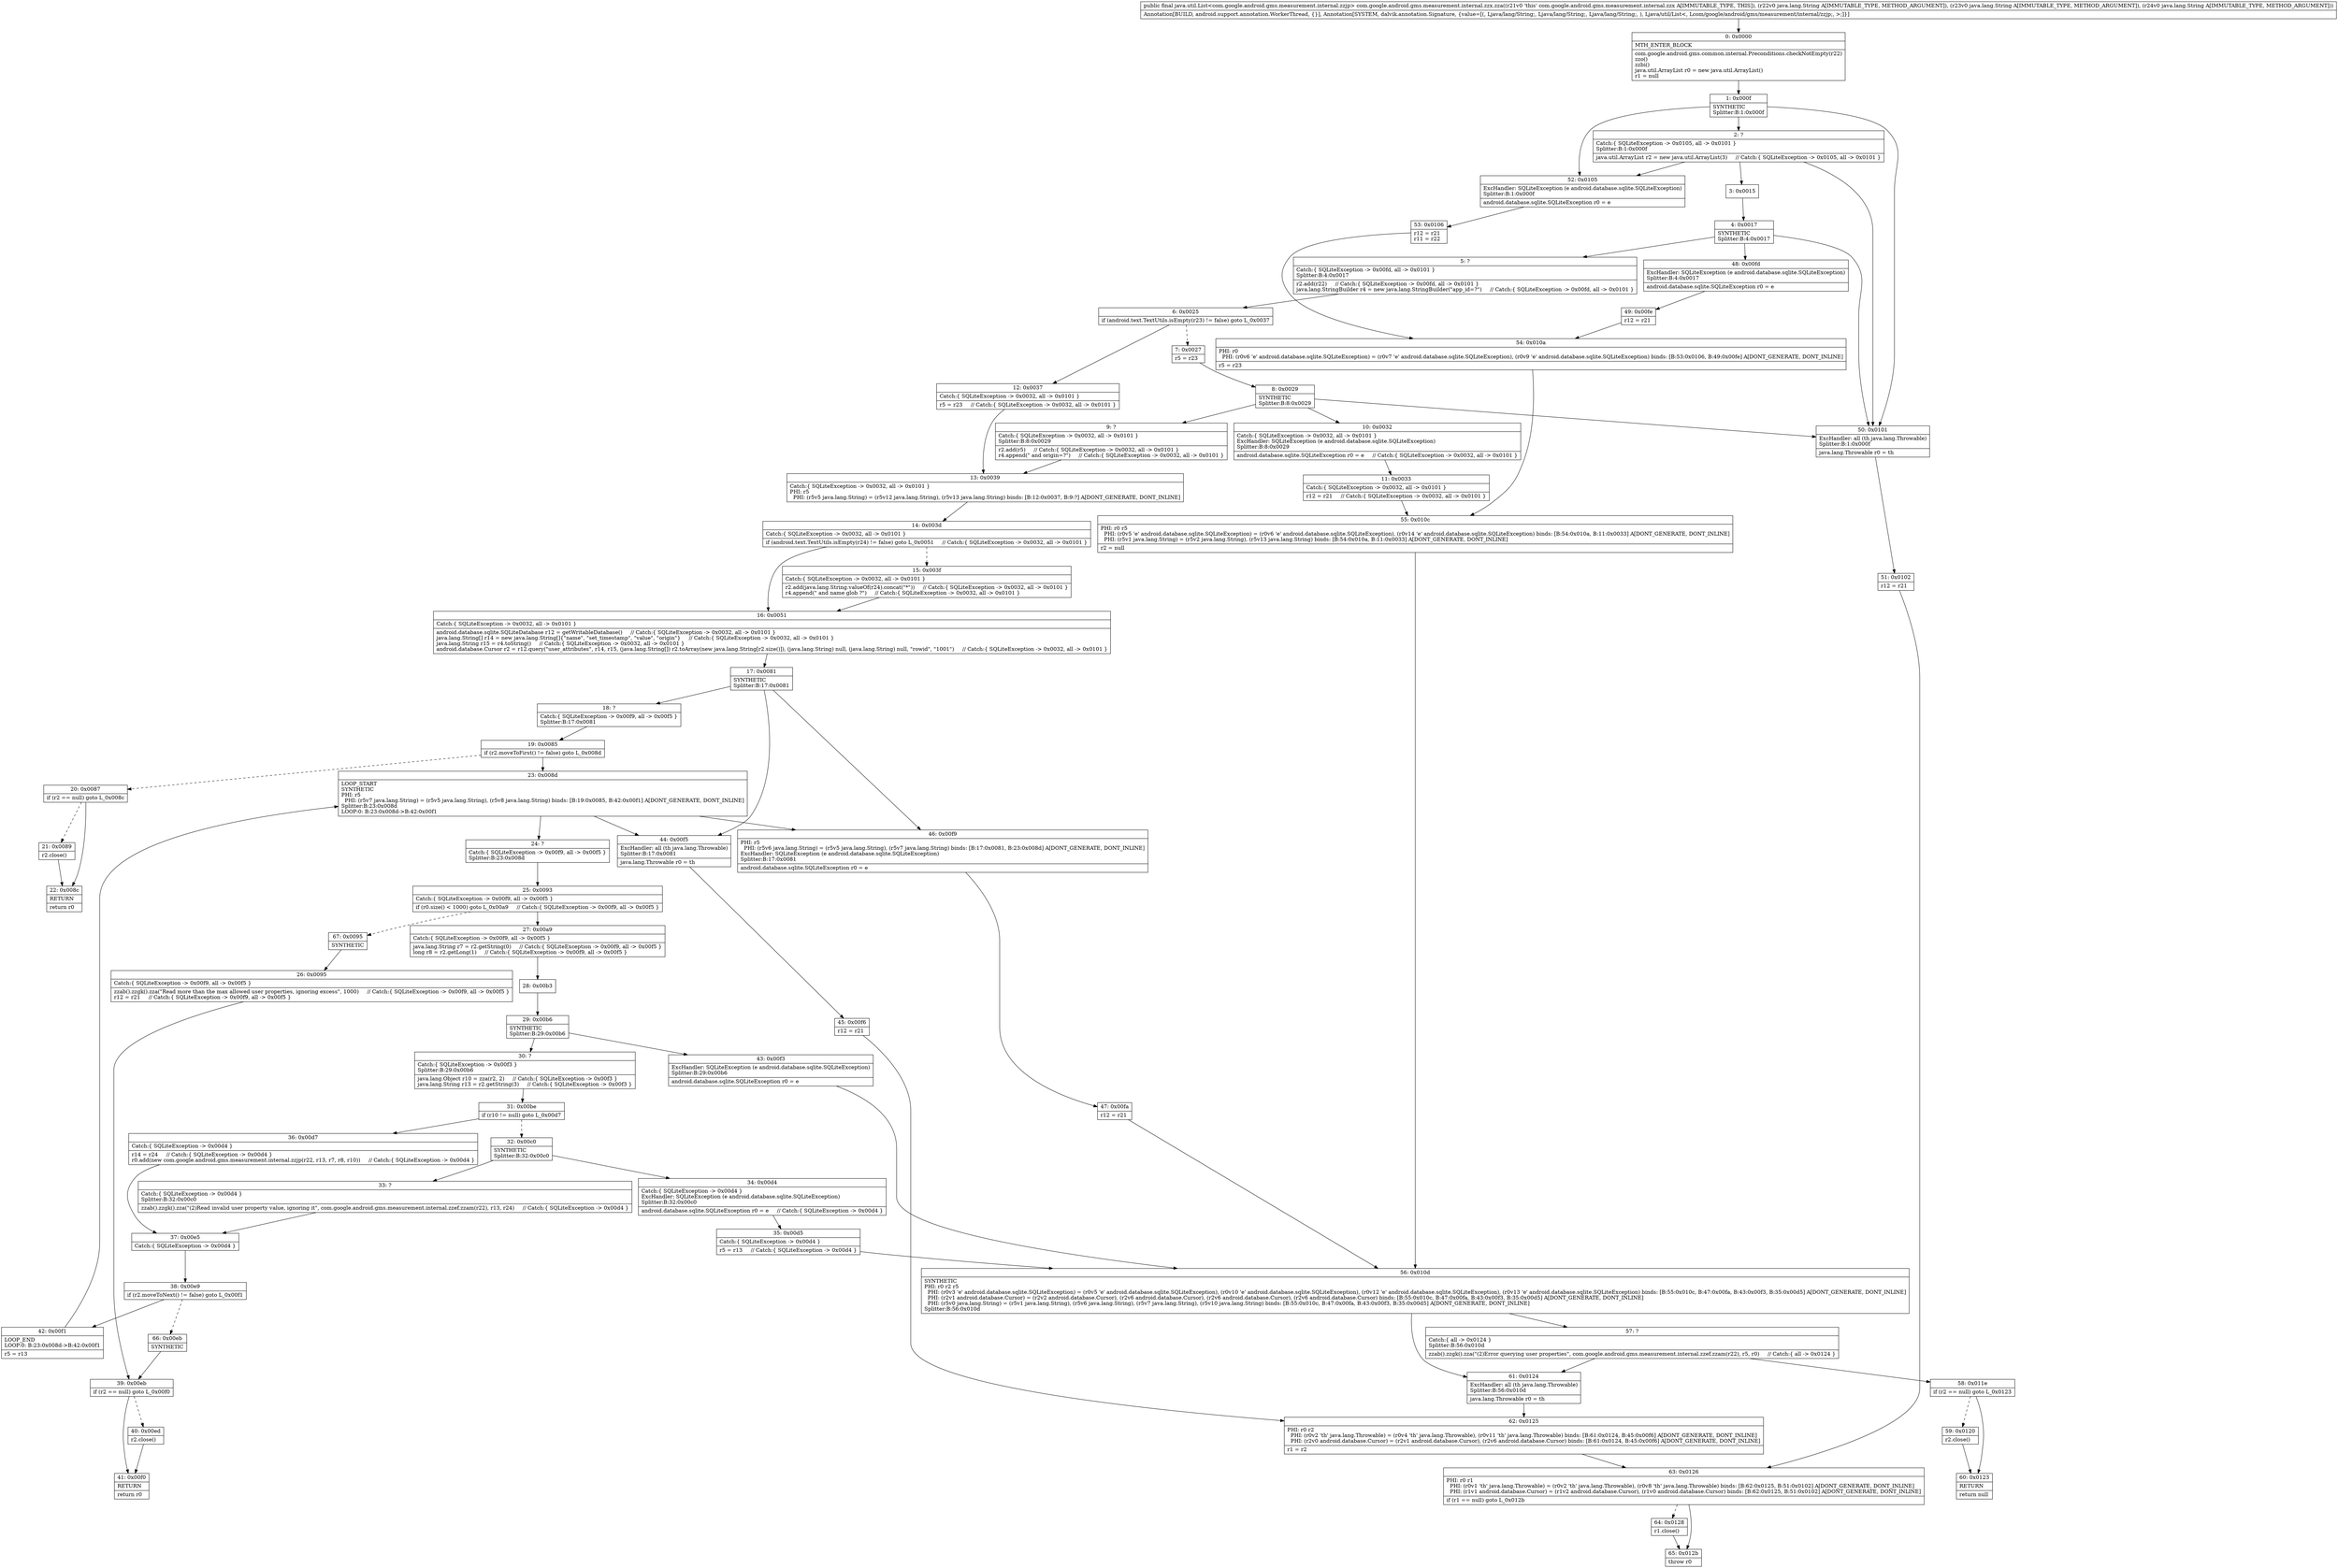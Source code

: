 digraph "CFG forcom.google.android.gms.measurement.internal.zzx.zza(Ljava\/lang\/String;Ljava\/lang\/String;Ljava\/lang\/String;)Ljava\/util\/List;" {
Node_0 [shape=record,label="{0\:\ 0x0000|MTH_ENTER_BLOCK\l|com.google.android.gms.common.internal.Preconditions.checkNotEmpty(r22)\lzzo()\lzzbi()\ljava.util.ArrayList r0 = new java.util.ArrayList()\lr1 = null\l}"];
Node_1 [shape=record,label="{1\:\ 0x000f|SYNTHETIC\lSplitter:B:1:0x000f\l}"];
Node_2 [shape=record,label="{2\:\ ?|Catch:\{ SQLiteException \-\> 0x0105, all \-\> 0x0101 \}\lSplitter:B:1:0x000f\l|java.util.ArrayList r2 = new java.util.ArrayList(3)     \/\/ Catch:\{ SQLiteException \-\> 0x0105, all \-\> 0x0101 \}\l}"];
Node_3 [shape=record,label="{3\:\ 0x0015}"];
Node_4 [shape=record,label="{4\:\ 0x0017|SYNTHETIC\lSplitter:B:4:0x0017\l}"];
Node_5 [shape=record,label="{5\:\ ?|Catch:\{ SQLiteException \-\> 0x00fd, all \-\> 0x0101 \}\lSplitter:B:4:0x0017\l|r2.add(r22)     \/\/ Catch:\{ SQLiteException \-\> 0x00fd, all \-\> 0x0101 \}\ljava.lang.StringBuilder r4 = new java.lang.StringBuilder(\"app_id=?\")     \/\/ Catch:\{ SQLiteException \-\> 0x00fd, all \-\> 0x0101 \}\l}"];
Node_6 [shape=record,label="{6\:\ 0x0025|if (android.text.TextUtils.isEmpty(r23) != false) goto L_0x0037\l}"];
Node_7 [shape=record,label="{7\:\ 0x0027|r5 = r23\l}"];
Node_8 [shape=record,label="{8\:\ 0x0029|SYNTHETIC\lSplitter:B:8:0x0029\l}"];
Node_9 [shape=record,label="{9\:\ ?|Catch:\{ SQLiteException \-\> 0x0032, all \-\> 0x0101 \}\lSplitter:B:8:0x0029\l|r2.add(r5)     \/\/ Catch:\{ SQLiteException \-\> 0x0032, all \-\> 0x0101 \}\lr4.append(\" and origin=?\")     \/\/ Catch:\{ SQLiteException \-\> 0x0032, all \-\> 0x0101 \}\l}"];
Node_10 [shape=record,label="{10\:\ 0x0032|Catch:\{ SQLiteException \-\> 0x0032, all \-\> 0x0101 \}\lExcHandler: SQLiteException (e android.database.sqlite.SQLiteException)\lSplitter:B:8:0x0029\l|android.database.sqlite.SQLiteException r0 = e     \/\/ Catch:\{ SQLiteException \-\> 0x0032, all \-\> 0x0101 \}\l}"];
Node_11 [shape=record,label="{11\:\ 0x0033|Catch:\{ SQLiteException \-\> 0x0032, all \-\> 0x0101 \}\l|r12 = r21     \/\/ Catch:\{ SQLiteException \-\> 0x0032, all \-\> 0x0101 \}\l}"];
Node_12 [shape=record,label="{12\:\ 0x0037|Catch:\{ SQLiteException \-\> 0x0032, all \-\> 0x0101 \}\l|r5 = r23     \/\/ Catch:\{ SQLiteException \-\> 0x0032, all \-\> 0x0101 \}\l}"];
Node_13 [shape=record,label="{13\:\ 0x0039|Catch:\{ SQLiteException \-\> 0x0032, all \-\> 0x0101 \}\lPHI: r5 \l  PHI: (r5v5 java.lang.String) = (r5v12 java.lang.String), (r5v13 java.lang.String) binds: [B:12:0x0037, B:9:?] A[DONT_GENERATE, DONT_INLINE]\l}"];
Node_14 [shape=record,label="{14\:\ 0x003d|Catch:\{ SQLiteException \-\> 0x0032, all \-\> 0x0101 \}\l|if (android.text.TextUtils.isEmpty(r24) != false) goto L_0x0051     \/\/ Catch:\{ SQLiteException \-\> 0x0032, all \-\> 0x0101 \}\l}"];
Node_15 [shape=record,label="{15\:\ 0x003f|Catch:\{ SQLiteException \-\> 0x0032, all \-\> 0x0101 \}\l|r2.add(java.lang.String.valueOf(r24).concat(\"*\"))     \/\/ Catch:\{ SQLiteException \-\> 0x0032, all \-\> 0x0101 \}\lr4.append(\" and name glob ?\")     \/\/ Catch:\{ SQLiteException \-\> 0x0032, all \-\> 0x0101 \}\l}"];
Node_16 [shape=record,label="{16\:\ 0x0051|Catch:\{ SQLiteException \-\> 0x0032, all \-\> 0x0101 \}\l|android.database.sqlite.SQLiteDatabase r12 = getWritableDatabase()     \/\/ Catch:\{ SQLiteException \-\> 0x0032, all \-\> 0x0101 \}\ljava.lang.String[] r14 = new java.lang.String[]\{\"name\", \"set_timestamp\", \"value\", \"origin\"\}     \/\/ Catch:\{ SQLiteException \-\> 0x0032, all \-\> 0x0101 \}\ljava.lang.String r15 = r4.toString()     \/\/ Catch:\{ SQLiteException \-\> 0x0032, all \-\> 0x0101 \}\landroid.database.Cursor r2 = r12.query(\"user_attributes\", r14, r15, (java.lang.String[]) r2.toArray(new java.lang.String[r2.size()]), (java.lang.String) null, (java.lang.String) null, \"rowid\", \"1001\")     \/\/ Catch:\{ SQLiteException \-\> 0x0032, all \-\> 0x0101 \}\l}"];
Node_17 [shape=record,label="{17\:\ 0x0081|SYNTHETIC\lSplitter:B:17:0x0081\l}"];
Node_18 [shape=record,label="{18\:\ ?|Catch:\{ SQLiteException \-\> 0x00f9, all \-\> 0x00f5 \}\lSplitter:B:17:0x0081\l}"];
Node_19 [shape=record,label="{19\:\ 0x0085|if (r2.moveToFirst() != false) goto L_0x008d\l}"];
Node_20 [shape=record,label="{20\:\ 0x0087|if (r2 == null) goto L_0x008c\l}"];
Node_21 [shape=record,label="{21\:\ 0x0089|r2.close()\l}"];
Node_22 [shape=record,label="{22\:\ 0x008c|RETURN\l|return r0\l}"];
Node_23 [shape=record,label="{23\:\ 0x008d|LOOP_START\lSYNTHETIC\lPHI: r5 \l  PHI: (r5v7 java.lang.String) = (r5v5 java.lang.String), (r5v8 java.lang.String) binds: [B:19:0x0085, B:42:0x00f1] A[DONT_GENERATE, DONT_INLINE]\lSplitter:B:23:0x008d\lLOOP:0: B:23:0x008d\-\>B:42:0x00f1\l}"];
Node_24 [shape=record,label="{24\:\ ?|Catch:\{ SQLiteException \-\> 0x00f9, all \-\> 0x00f5 \}\lSplitter:B:23:0x008d\l}"];
Node_25 [shape=record,label="{25\:\ 0x0093|Catch:\{ SQLiteException \-\> 0x00f9, all \-\> 0x00f5 \}\l|if (r0.size() \< 1000) goto L_0x00a9     \/\/ Catch:\{ SQLiteException \-\> 0x00f9, all \-\> 0x00f5 \}\l}"];
Node_26 [shape=record,label="{26\:\ 0x0095|Catch:\{ SQLiteException \-\> 0x00f9, all \-\> 0x00f5 \}\l|zzab().zzgk().zza(\"Read more than the max allowed user properties, ignoring excess\", 1000)     \/\/ Catch:\{ SQLiteException \-\> 0x00f9, all \-\> 0x00f5 \}\lr12 = r21     \/\/ Catch:\{ SQLiteException \-\> 0x00f9, all \-\> 0x00f5 \}\l}"];
Node_27 [shape=record,label="{27\:\ 0x00a9|Catch:\{ SQLiteException \-\> 0x00f9, all \-\> 0x00f5 \}\l|java.lang.String r7 = r2.getString(0)     \/\/ Catch:\{ SQLiteException \-\> 0x00f9, all \-\> 0x00f5 \}\llong r8 = r2.getLong(1)     \/\/ Catch:\{ SQLiteException \-\> 0x00f9, all \-\> 0x00f5 \}\l}"];
Node_28 [shape=record,label="{28\:\ 0x00b3}"];
Node_29 [shape=record,label="{29\:\ 0x00b6|SYNTHETIC\lSplitter:B:29:0x00b6\l}"];
Node_30 [shape=record,label="{30\:\ ?|Catch:\{ SQLiteException \-\> 0x00f3 \}\lSplitter:B:29:0x00b6\l|java.lang.Object r10 = zza(r2, 2)     \/\/ Catch:\{ SQLiteException \-\> 0x00f3 \}\ljava.lang.String r13 = r2.getString(3)     \/\/ Catch:\{ SQLiteException \-\> 0x00f3 \}\l}"];
Node_31 [shape=record,label="{31\:\ 0x00be|if (r10 != null) goto L_0x00d7\l}"];
Node_32 [shape=record,label="{32\:\ 0x00c0|SYNTHETIC\lSplitter:B:32:0x00c0\l}"];
Node_33 [shape=record,label="{33\:\ ?|Catch:\{ SQLiteException \-\> 0x00d4 \}\lSplitter:B:32:0x00c0\l|zzab().zzgk().zza(\"(2)Read invalid user property value, ignoring it\", com.google.android.gms.measurement.internal.zzef.zzam(r22), r13, r24)     \/\/ Catch:\{ SQLiteException \-\> 0x00d4 \}\l}"];
Node_34 [shape=record,label="{34\:\ 0x00d4|Catch:\{ SQLiteException \-\> 0x00d4 \}\lExcHandler: SQLiteException (e android.database.sqlite.SQLiteException)\lSplitter:B:32:0x00c0\l|android.database.sqlite.SQLiteException r0 = e     \/\/ Catch:\{ SQLiteException \-\> 0x00d4 \}\l}"];
Node_35 [shape=record,label="{35\:\ 0x00d5|Catch:\{ SQLiteException \-\> 0x00d4 \}\l|r5 = r13     \/\/ Catch:\{ SQLiteException \-\> 0x00d4 \}\l}"];
Node_36 [shape=record,label="{36\:\ 0x00d7|Catch:\{ SQLiteException \-\> 0x00d4 \}\l|r14 = r24     \/\/ Catch:\{ SQLiteException \-\> 0x00d4 \}\lr0.add(new com.google.android.gms.measurement.internal.zzjp(r22, r13, r7, r8, r10))     \/\/ Catch:\{ SQLiteException \-\> 0x00d4 \}\l}"];
Node_37 [shape=record,label="{37\:\ 0x00e5|Catch:\{ SQLiteException \-\> 0x00d4 \}\l}"];
Node_38 [shape=record,label="{38\:\ 0x00e9|if (r2.moveToNext() != false) goto L_0x00f1\l}"];
Node_39 [shape=record,label="{39\:\ 0x00eb|if (r2 == null) goto L_0x00f0\l}"];
Node_40 [shape=record,label="{40\:\ 0x00ed|r2.close()\l}"];
Node_41 [shape=record,label="{41\:\ 0x00f0|RETURN\l|return r0\l}"];
Node_42 [shape=record,label="{42\:\ 0x00f1|LOOP_END\lLOOP:0: B:23:0x008d\-\>B:42:0x00f1\l|r5 = r13\l}"];
Node_43 [shape=record,label="{43\:\ 0x00f3|ExcHandler: SQLiteException (e android.database.sqlite.SQLiteException)\lSplitter:B:29:0x00b6\l|android.database.sqlite.SQLiteException r0 = e\l}"];
Node_44 [shape=record,label="{44\:\ 0x00f5|ExcHandler: all (th java.lang.Throwable)\lSplitter:B:17:0x0081\l|java.lang.Throwable r0 = th\l}"];
Node_45 [shape=record,label="{45\:\ 0x00f6|r12 = r21\l}"];
Node_46 [shape=record,label="{46\:\ 0x00f9|PHI: r5 \l  PHI: (r5v6 java.lang.String) = (r5v5 java.lang.String), (r5v7 java.lang.String) binds: [B:17:0x0081, B:23:0x008d] A[DONT_GENERATE, DONT_INLINE]\lExcHandler: SQLiteException (e android.database.sqlite.SQLiteException)\lSplitter:B:17:0x0081\l|android.database.sqlite.SQLiteException r0 = e\l}"];
Node_47 [shape=record,label="{47\:\ 0x00fa|r12 = r21\l}"];
Node_48 [shape=record,label="{48\:\ 0x00fd|ExcHandler: SQLiteException (e android.database.sqlite.SQLiteException)\lSplitter:B:4:0x0017\l|android.database.sqlite.SQLiteException r0 = e\l}"];
Node_49 [shape=record,label="{49\:\ 0x00fe|r12 = r21\l}"];
Node_50 [shape=record,label="{50\:\ 0x0101|ExcHandler: all (th java.lang.Throwable)\lSplitter:B:1:0x000f\l|java.lang.Throwable r0 = th\l}"];
Node_51 [shape=record,label="{51\:\ 0x0102|r12 = r21\l}"];
Node_52 [shape=record,label="{52\:\ 0x0105|ExcHandler: SQLiteException (e android.database.sqlite.SQLiteException)\lSplitter:B:1:0x000f\l|android.database.sqlite.SQLiteException r0 = e\l}"];
Node_53 [shape=record,label="{53\:\ 0x0106|r12 = r21\lr11 = r22\l}"];
Node_54 [shape=record,label="{54\:\ 0x010a|PHI: r0 \l  PHI: (r0v6 'e' android.database.sqlite.SQLiteException) = (r0v7 'e' android.database.sqlite.SQLiteException), (r0v9 'e' android.database.sqlite.SQLiteException) binds: [B:53:0x0106, B:49:0x00fe] A[DONT_GENERATE, DONT_INLINE]\l|r5 = r23\l}"];
Node_55 [shape=record,label="{55\:\ 0x010c|PHI: r0 r5 \l  PHI: (r0v5 'e' android.database.sqlite.SQLiteException) = (r0v6 'e' android.database.sqlite.SQLiteException), (r0v14 'e' android.database.sqlite.SQLiteException) binds: [B:54:0x010a, B:11:0x0033] A[DONT_GENERATE, DONT_INLINE]\l  PHI: (r5v1 java.lang.String) = (r5v2 java.lang.String), (r5v13 java.lang.String) binds: [B:54:0x010a, B:11:0x0033] A[DONT_GENERATE, DONT_INLINE]\l|r2 = null\l}"];
Node_56 [shape=record,label="{56\:\ 0x010d|SYNTHETIC\lPHI: r0 r2 r5 \l  PHI: (r0v3 'e' android.database.sqlite.SQLiteException) = (r0v5 'e' android.database.sqlite.SQLiteException), (r0v10 'e' android.database.sqlite.SQLiteException), (r0v12 'e' android.database.sqlite.SQLiteException), (r0v13 'e' android.database.sqlite.SQLiteException) binds: [B:55:0x010c, B:47:0x00fa, B:43:0x00f3, B:35:0x00d5] A[DONT_GENERATE, DONT_INLINE]\l  PHI: (r2v1 android.database.Cursor) = (r2v2 android.database.Cursor), (r2v6 android.database.Cursor), (r2v6 android.database.Cursor), (r2v6 android.database.Cursor) binds: [B:55:0x010c, B:47:0x00fa, B:43:0x00f3, B:35:0x00d5] A[DONT_GENERATE, DONT_INLINE]\l  PHI: (r5v0 java.lang.String) = (r5v1 java.lang.String), (r5v6 java.lang.String), (r5v7 java.lang.String), (r5v10 java.lang.String) binds: [B:55:0x010c, B:47:0x00fa, B:43:0x00f3, B:35:0x00d5] A[DONT_GENERATE, DONT_INLINE]\lSplitter:B:56:0x010d\l}"];
Node_57 [shape=record,label="{57\:\ ?|Catch:\{ all \-\> 0x0124 \}\lSplitter:B:56:0x010d\l|zzab().zzgk().zza(\"(2)Error querying user properties\", com.google.android.gms.measurement.internal.zzef.zzam(r22), r5, r0)     \/\/ Catch:\{ all \-\> 0x0124 \}\l}"];
Node_58 [shape=record,label="{58\:\ 0x011e|if (r2 == null) goto L_0x0123\l}"];
Node_59 [shape=record,label="{59\:\ 0x0120|r2.close()\l}"];
Node_60 [shape=record,label="{60\:\ 0x0123|RETURN\l|return null\l}"];
Node_61 [shape=record,label="{61\:\ 0x0124|ExcHandler: all (th java.lang.Throwable)\lSplitter:B:56:0x010d\l|java.lang.Throwable r0 = th\l}"];
Node_62 [shape=record,label="{62\:\ 0x0125|PHI: r0 r2 \l  PHI: (r0v2 'th' java.lang.Throwable) = (r0v4 'th' java.lang.Throwable), (r0v11 'th' java.lang.Throwable) binds: [B:61:0x0124, B:45:0x00f6] A[DONT_GENERATE, DONT_INLINE]\l  PHI: (r2v0 android.database.Cursor) = (r2v1 android.database.Cursor), (r2v6 android.database.Cursor) binds: [B:61:0x0124, B:45:0x00f6] A[DONT_GENERATE, DONT_INLINE]\l|r1 = r2\l}"];
Node_63 [shape=record,label="{63\:\ 0x0126|PHI: r0 r1 \l  PHI: (r0v1 'th' java.lang.Throwable) = (r0v2 'th' java.lang.Throwable), (r0v8 'th' java.lang.Throwable) binds: [B:62:0x0125, B:51:0x0102] A[DONT_GENERATE, DONT_INLINE]\l  PHI: (r1v1 android.database.Cursor) = (r1v2 android.database.Cursor), (r1v0 android.database.Cursor) binds: [B:62:0x0125, B:51:0x0102] A[DONT_GENERATE, DONT_INLINE]\l|if (r1 == null) goto L_0x012b\l}"];
Node_64 [shape=record,label="{64\:\ 0x0128|r1.close()\l}"];
Node_65 [shape=record,label="{65\:\ 0x012b|throw r0\l}"];
Node_66 [shape=record,label="{66\:\ 0x00eb|SYNTHETIC\l}"];
Node_67 [shape=record,label="{67\:\ 0x0095|SYNTHETIC\l}"];
MethodNode[shape=record,label="{public final java.util.List\<com.google.android.gms.measurement.internal.zzjp\> com.google.android.gms.measurement.internal.zzx.zza((r21v0 'this' com.google.android.gms.measurement.internal.zzx A[IMMUTABLE_TYPE, THIS]), (r22v0 java.lang.String A[IMMUTABLE_TYPE, METHOD_ARGUMENT]), (r23v0 java.lang.String A[IMMUTABLE_TYPE, METHOD_ARGUMENT]), (r24v0 java.lang.String A[IMMUTABLE_TYPE, METHOD_ARGUMENT]))  | Annotation[BUILD, android.support.annotation.WorkerThread, \{\}], Annotation[SYSTEM, dalvik.annotation.Signature, \{value=[(, Ljava\/lang\/String;, Ljava\/lang\/String;, Ljava\/lang\/String;, ), Ljava\/util\/List\<, Lcom\/google\/android\/gms\/measurement\/internal\/zzjp;, \>;]\}]\l}"];
MethodNode -> Node_0;
Node_0 -> Node_1;
Node_1 -> Node_2;
Node_1 -> Node_52;
Node_1 -> Node_50;
Node_2 -> Node_3;
Node_2 -> Node_52;
Node_2 -> Node_50;
Node_3 -> Node_4;
Node_4 -> Node_5;
Node_4 -> Node_48;
Node_4 -> Node_50;
Node_5 -> Node_6;
Node_6 -> Node_7[style=dashed];
Node_6 -> Node_12;
Node_7 -> Node_8;
Node_8 -> Node_9;
Node_8 -> Node_10;
Node_8 -> Node_50;
Node_9 -> Node_13;
Node_10 -> Node_11;
Node_11 -> Node_55;
Node_12 -> Node_13;
Node_13 -> Node_14;
Node_14 -> Node_15[style=dashed];
Node_14 -> Node_16;
Node_15 -> Node_16;
Node_16 -> Node_17;
Node_17 -> Node_18;
Node_17 -> Node_46;
Node_17 -> Node_44;
Node_18 -> Node_19;
Node_19 -> Node_20[style=dashed];
Node_19 -> Node_23;
Node_20 -> Node_21[style=dashed];
Node_20 -> Node_22;
Node_21 -> Node_22;
Node_23 -> Node_24;
Node_23 -> Node_46;
Node_23 -> Node_44;
Node_24 -> Node_25;
Node_25 -> Node_27;
Node_25 -> Node_67[style=dashed];
Node_26 -> Node_39;
Node_27 -> Node_28;
Node_28 -> Node_29;
Node_29 -> Node_30;
Node_29 -> Node_43;
Node_30 -> Node_31;
Node_31 -> Node_32[style=dashed];
Node_31 -> Node_36;
Node_32 -> Node_33;
Node_32 -> Node_34;
Node_33 -> Node_37;
Node_34 -> Node_35;
Node_35 -> Node_56;
Node_36 -> Node_37;
Node_37 -> Node_38;
Node_38 -> Node_42;
Node_38 -> Node_66[style=dashed];
Node_39 -> Node_40[style=dashed];
Node_39 -> Node_41;
Node_40 -> Node_41;
Node_42 -> Node_23;
Node_43 -> Node_56;
Node_44 -> Node_45;
Node_45 -> Node_62;
Node_46 -> Node_47;
Node_47 -> Node_56;
Node_48 -> Node_49;
Node_49 -> Node_54;
Node_50 -> Node_51;
Node_51 -> Node_63;
Node_52 -> Node_53;
Node_53 -> Node_54;
Node_54 -> Node_55;
Node_55 -> Node_56;
Node_56 -> Node_57;
Node_56 -> Node_61;
Node_57 -> Node_58;
Node_57 -> Node_61;
Node_58 -> Node_59[style=dashed];
Node_58 -> Node_60;
Node_59 -> Node_60;
Node_61 -> Node_62;
Node_62 -> Node_63;
Node_63 -> Node_64[style=dashed];
Node_63 -> Node_65;
Node_64 -> Node_65;
Node_66 -> Node_39;
Node_67 -> Node_26;
}

